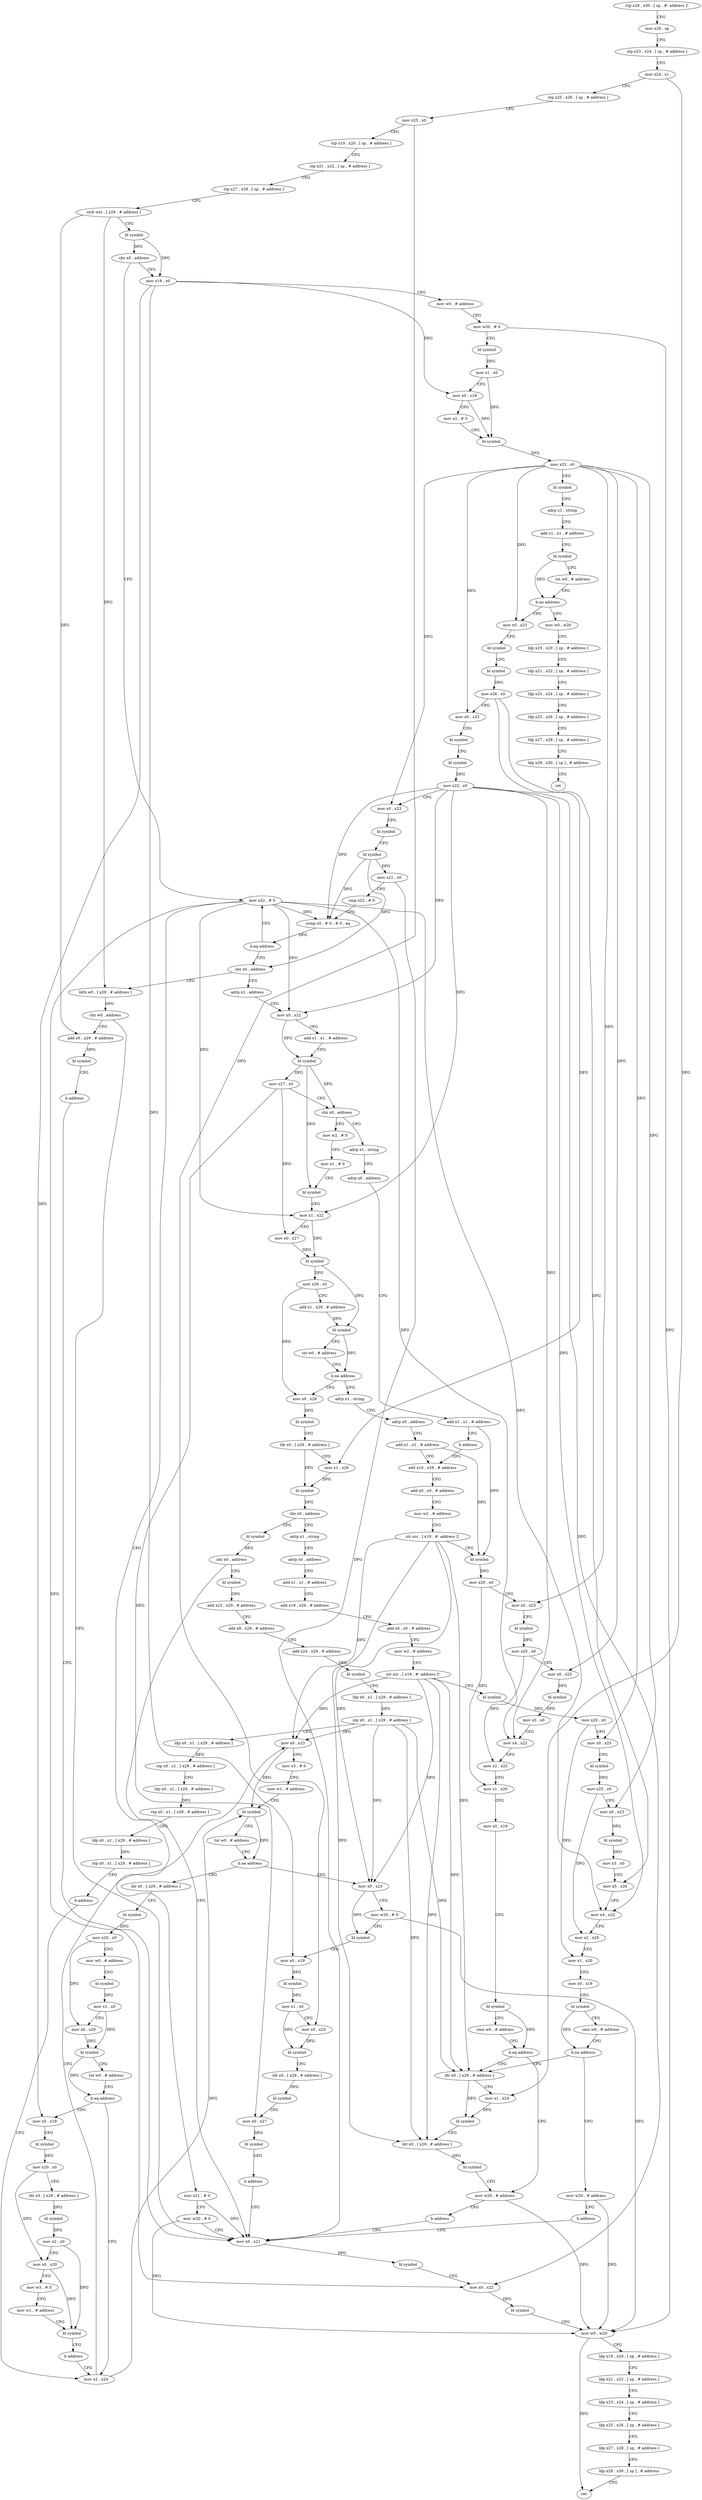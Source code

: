 digraph "func" {
"111280" [label = "stp x29 , x30 , [ sp , #- address ]!" ]
"111284" [label = "mov x29 , sp" ]
"111288" [label = "stp x23 , x24 , [ sp , # address ]" ]
"111292" [label = "mov x24 , x1" ]
"111296" [label = "stp x25 , x26 , [ sp , # address ]" ]
"111300" [label = "mov x25 , x0" ]
"111304" [label = "stp x19 , x20 , [ sp , # address ]" ]
"111308" [label = "stp x21 , x22 , [ sp , # address ]" ]
"111312" [label = "stp x27 , x28 , [ sp , # address ]" ]
"111316" [label = "strb wzr , [ x29 , # address ]" ]
"111320" [label = "bl symbol" ]
"111324" [label = "cbz x0 , address" ]
"111512" [label = "mov x22 , # 0" ]
"111328" [label = "mov x19 , x0" ]
"111516" [label = "mov x21 , # 0" ]
"111520" [label = "mov w20 , # 0" ]
"111524" [label = "mov x0 , x21" ]
"111332" [label = "mov w0 , # address" ]
"111336" [label = "mov w20 , # 0" ]
"111340" [label = "bl symbol" ]
"111344" [label = "mov x1 , x0" ]
"111348" [label = "mov x0 , x19" ]
"111352" [label = "mov x2 , # 0" ]
"111356" [label = "bl symbol" ]
"111360" [label = "mov x23 , x0" ]
"111364" [label = "bl symbol" ]
"111368" [label = "adrp x1 , string" ]
"111372" [label = "add x1 , x1 , # address" ]
"111376" [label = "bl symbol" ]
"111380" [label = "tst w0 , # address" ]
"111384" [label = "b.ne address" ]
"111424" [label = "mov x0 , x23" ]
"111388" [label = "mov w0 , w20" ]
"111428" [label = "bl symbol" ]
"111432" [label = "bl symbol" ]
"111436" [label = "mov x26 , x0" ]
"111440" [label = "mov x0 , x23" ]
"111444" [label = "bl symbol" ]
"111448" [label = "bl symbol" ]
"111452" [label = "mov x22 , x0" ]
"111456" [label = "mov x0 , x23" ]
"111460" [label = "bl symbol" ]
"111464" [label = "bl symbol" ]
"111468" [label = "mov x21 , x0" ]
"111472" [label = "cmp x22 , # 0" ]
"111476" [label = "ccmp x0 , # 0 , # 0 , eq" ]
"111480" [label = "b.eq address" ]
"111484" [label = "cbz x0 , address" ]
"111392" [label = "ldp x19 , x20 , [ sp , # address ]" ]
"111396" [label = "ldp x21 , x22 , [ sp , # address ]" ]
"111400" [label = "ldp x23 , x24 , [ sp , # address ]" ]
"111404" [label = "ldp x25 , x26 , [ sp , # address ]" ]
"111408" [label = "ldp x27 , x28 , [ sp , # address ]" ]
"111412" [label = "ldp x29 , x30 , [ sp ] , # address" ]
"111416" [label = "ret" ]
"111572" [label = "adrp x1 , address" ]
"111488" [label = "ldrb w0 , [ x29 , # address ]" ]
"111576" [label = "mov x0 , x22" ]
"111580" [label = "add x1 , x1 , # address" ]
"111584" [label = "bl symbol" ]
"111588" [label = "mov x27 , x0" ]
"111592" [label = "cbz x0 , address" ]
"112012" [label = "adrp x1 , string" ]
"111596" [label = "mov w2 , # 0" ]
"111492" [label = "cbz w0 , address" ]
"111496" [label = "add x0 , x29 , # address" ]
"112016" [label = "adrp x0 , address" ]
"112020" [label = "add x1 , x1 , # address" ]
"112024" [label = "b address" ]
"111652" [label = "add x19 , x29 , # address" ]
"111600" [label = "mov x1 , # 0" ]
"111604" [label = "bl symbol" ]
"111608" [label = "mov x1 , x22" ]
"111612" [label = "mov x0 , x27" ]
"111616" [label = "bl symbol" ]
"111620" [label = "mov x28 , x0" ]
"111624" [label = "add x1 , x29 , # address" ]
"111628" [label = "bl symbol" ]
"111632" [label = "tst w0 , # address" ]
"111636" [label = "b.ne address" ]
"111756" [label = "mov x0 , x28" ]
"111640" [label = "adrp x1 , string" ]
"111528" [label = "bl symbol" ]
"111532" [label = "mov x0 , x22" ]
"111536" [label = "bl symbol" ]
"111540" [label = "mov w0 , w20" ]
"111544" [label = "ldp x19 , x20 , [ sp , # address ]" ]
"111548" [label = "ldp x21 , x22 , [ sp , # address ]" ]
"111552" [label = "ldp x23 , x24 , [ sp , # address ]" ]
"111556" [label = "ldp x25 , x26 , [ sp , # address ]" ]
"111560" [label = "ldp x27 , x28 , [ sp , # address ]" ]
"111564" [label = "ldp x29 , x30 , [ sp ] , # address" ]
"111568" [label = "ret" ]
"111500" [label = "bl symbol" ]
"111504" [label = "b address" ]
"111656" [label = "add x0 , x0 , # address" ]
"111660" [label = "mov w2 , # address" ]
"111664" [label = "str xzr , [ x19 , #- address ]!" ]
"111668" [label = "bl symbol" ]
"111672" [label = "mov x20 , x0" ]
"111676" [label = "mov x0 , x23" ]
"111680" [label = "bl symbol" ]
"111684" [label = "mov x25 , x0" ]
"111688" [label = "mov x0 , x23" ]
"111692" [label = "bl symbol" ]
"111696" [label = "mov x3 , x0" ]
"111700" [label = "mov x4 , x22" ]
"111704" [label = "mov x2 , x25" ]
"111708" [label = "mov x1 , x20" ]
"111712" [label = "mov x0 , x19" ]
"111716" [label = "bl symbol" ]
"111720" [label = "cmn w0 , # address" ]
"111724" [label = "b.eq address" ]
"111748" [label = "mov w20 , # address" ]
"111728" [label = "ldr x0 , [ x29 , # address ]" ]
"111760" [label = "bl symbol" ]
"111764" [label = "ldr x0 , [ x29 , # address ]" ]
"111768" [label = "mov x1 , x26" ]
"111772" [label = "bl symbol" ]
"111776" [label = "cbz x0 , address" ]
"112028" [label = "adrp x1 , string" ]
"111780" [label = "bl symbol" ]
"111644" [label = "adrp x0 , address" ]
"111648" [label = "add x1 , x1 , # address" ]
"111752" [label = "b address" ]
"111732" [label = "mov x1 , x24" ]
"111736" [label = "bl symbol" ]
"111740" [label = "ldr x0 , [ x29 , # address ]" ]
"111744" [label = "bl symbol" ]
"112032" [label = "adrp x0 , address" ]
"112036" [label = "add x1 , x1 , # address" ]
"112040" [label = "add x19 , x29 , # address" ]
"112044" [label = "add x0 , x0 , # address" ]
"112048" [label = "mov w2 , # address" ]
"112052" [label = "str xzr , [ x19 , #- address ]!" ]
"112056" [label = "bl symbol" ]
"112060" [label = "mov x20 , x0" ]
"112064" [label = "mov x0 , x23" ]
"112068" [label = "bl symbol" ]
"112072" [label = "mov x25 , x0" ]
"112076" [label = "mov x0 , x23" ]
"112080" [label = "bl symbol" ]
"112084" [label = "mov x3 , x0" ]
"112088" [label = "mov x5 , x26" ]
"112092" [label = "mov x4 , x22" ]
"112096" [label = "mov x2 , x25" ]
"112100" [label = "mov x1 , x20" ]
"112104" [label = "mov x0 , x19" ]
"112108" [label = "bl symbol" ]
"112112" [label = "cmn w0 , # address" ]
"112116" [label = "b.ne address" ]
"112120" [label = "mov w20 , # address" ]
"111784" [label = "cbz x0 , address" ]
"111788" [label = "bl symbol" ]
"112124" [label = "b address" ]
"111792" [label = "add x23 , x29 , # address" ]
"111796" [label = "add x8 , x29 , # address" ]
"111800" [label = "add x24 , x29 , # address" ]
"111804" [label = "bl symbol" ]
"111808" [label = "ldp x0 , x1 , [ x29 , # address ]" ]
"111812" [label = "stp x0 , x1 , [ x29 , # address ]" ]
"111816" [label = "ldp x0 , x1 , [ x29 , # address ]" ]
"111820" [label = "stp x0 , x1 , [ x29 , # address ]" ]
"111824" [label = "ldp x0 , x1 , [ x29 , # address ]" ]
"111828" [label = "stp x0 , x1 , [ x29 , # address ]" ]
"111832" [label = "ldp x0 , x1 , [ x29 , # address ]" ]
"111836" [label = "stp x0 , x1 , [ x29 , # address ]" ]
"111840" [label = "b address" ]
"111888" [label = "mov x2 , x24" ]
"111892" [label = "mov x0 , x23" ]
"111896" [label = "mov x3 , # 0" ]
"111900" [label = "mov w1 , # address" ]
"111904" [label = "bl symbol" ]
"111908" [label = "tst w0 , # address" ]
"111912" [label = "b.ne address" ]
"111848" [label = "ldr x0 , [ x29 , # address ]" ]
"111916" [label = "mov x0 , x23" ]
"111852" [label = "bl symbol" ]
"111856" [label = "mov x20 , x0" ]
"111860" [label = "mov w0 , # address" ]
"111864" [label = "bl symbol" ]
"111868" [label = "mov x1 , x0" ]
"111872" [label = "mov x0 , x20" ]
"111876" [label = "bl symbol" ]
"111880" [label = "tst w0 , # address" ]
"111884" [label = "b.eq address" ]
"111968" [label = "mov x0 , x19" ]
"111920" [label = "mov w20 , # 0" ]
"111924" [label = "bl symbol" ]
"111928" [label = "mov x0 , x19" ]
"111932" [label = "bl symbol" ]
"111936" [label = "mov x1 , x0" ]
"111940" [label = "mov x0 , x25" ]
"111944" [label = "bl symbol" ]
"111948" [label = "ldr x0 , [ x29 , # address ]" ]
"111952" [label = "bl symbol" ]
"111956" [label = "mov x0 , x27" ]
"111960" [label = "bl symbol" ]
"111964" [label = "b address" ]
"111972" [label = "bl symbol" ]
"111976" [label = "mov x20 , x0" ]
"111980" [label = "ldr x0 , [ x29 , # address ]" ]
"111984" [label = "bl symbol" ]
"111988" [label = "mov x2 , x0" ]
"111992" [label = "mov x0 , x20" ]
"111996" [label = "mov w3 , # 0" ]
"112000" [label = "mov w1 , # address" ]
"112004" [label = "bl symbol" ]
"112008" [label = "b address" ]
"111280" -> "111284" [ label = "CFG" ]
"111284" -> "111288" [ label = "CFG" ]
"111288" -> "111292" [ label = "CFG" ]
"111292" -> "111296" [ label = "CFG" ]
"111292" -> "111732" [ label = "DFG" ]
"111296" -> "111300" [ label = "CFG" ]
"111300" -> "111304" [ label = "CFG" ]
"111300" -> "111940" [ label = "DFG" ]
"111304" -> "111308" [ label = "CFG" ]
"111308" -> "111312" [ label = "CFG" ]
"111312" -> "111316" [ label = "CFG" ]
"111316" -> "111320" [ label = "CFG" ]
"111316" -> "111488" [ label = "DFG" ]
"111316" -> "111496" [ label = "DFG" ]
"111320" -> "111324" [ label = "DFG" ]
"111320" -> "111328" [ label = "DFG" ]
"111324" -> "111512" [ label = "CFG" ]
"111324" -> "111328" [ label = "CFG" ]
"111512" -> "111516" [ label = "CFG" ]
"111512" -> "111532" [ label = "DFG" ]
"111512" -> "111476" [ label = "DFG" ]
"111512" -> "111576" [ label = "DFG" ]
"111512" -> "111608" [ label = "DFG" ]
"111512" -> "111700" [ label = "DFG" ]
"111512" -> "112092" [ label = "DFG" ]
"111328" -> "111332" [ label = "CFG" ]
"111328" -> "111348" [ label = "DFG" ]
"111328" -> "111928" [ label = "DFG" ]
"111328" -> "111968" [ label = "DFG" ]
"111516" -> "111520" [ label = "CFG" ]
"111516" -> "111524" [ label = "DFG" ]
"111520" -> "111524" [ label = "CFG" ]
"111520" -> "111540" [ label = "DFG" ]
"111524" -> "111528" [ label = "DFG" ]
"111332" -> "111336" [ label = "CFG" ]
"111336" -> "111340" [ label = "CFG" ]
"111336" -> "111540" [ label = "DFG" ]
"111340" -> "111344" [ label = "DFG" ]
"111344" -> "111348" [ label = "CFG" ]
"111344" -> "111356" [ label = "DFG" ]
"111348" -> "111352" [ label = "CFG" ]
"111348" -> "111356" [ label = "DFG" ]
"111352" -> "111356" [ label = "CFG" ]
"111356" -> "111360" [ label = "DFG" ]
"111360" -> "111364" [ label = "CFG" ]
"111360" -> "111424" [ label = "DFG" ]
"111360" -> "111440" [ label = "DFG" ]
"111360" -> "111456" [ label = "DFG" ]
"111360" -> "111676" [ label = "DFG" ]
"111360" -> "111688" [ label = "DFG" ]
"111360" -> "112064" [ label = "DFG" ]
"111360" -> "112076" [ label = "DFG" ]
"111364" -> "111368" [ label = "CFG" ]
"111368" -> "111372" [ label = "CFG" ]
"111372" -> "111376" [ label = "CFG" ]
"111376" -> "111380" [ label = "CFG" ]
"111376" -> "111384" [ label = "DFG" ]
"111380" -> "111384" [ label = "CFG" ]
"111384" -> "111424" [ label = "CFG" ]
"111384" -> "111388" [ label = "CFG" ]
"111424" -> "111428" [ label = "CFG" ]
"111388" -> "111392" [ label = "CFG" ]
"111428" -> "111432" [ label = "CFG" ]
"111432" -> "111436" [ label = "DFG" ]
"111436" -> "111440" [ label = "CFG" ]
"111436" -> "111768" [ label = "DFG" ]
"111436" -> "112088" [ label = "DFG" ]
"111440" -> "111444" [ label = "CFG" ]
"111444" -> "111448" [ label = "CFG" ]
"111448" -> "111452" [ label = "DFG" ]
"111452" -> "111456" [ label = "CFG" ]
"111452" -> "111532" [ label = "DFG" ]
"111452" -> "111476" [ label = "DFG" ]
"111452" -> "111576" [ label = "DFG" ]
"111452" -> "111608" [ label = "DFG" ]
"111452" -> "111700" [ label = "DFG" ]
"111452" -> "112092" [ label = "DFG" ]
"111456" -> "111460" [ label = "CFG" ]
"111460" -> "111464" [ label = "CFG" ]
"111464" -> "111468" [ label = "DFG" ]
"111464" -> "111476" [ label = "DFG" ]
"111464" -> "111484" [ label = "DFG" ]
"111468" -> "111472" [ label = "CFG" ]
"111468" -> "111524" [ label = "DFG" ]
"111472" -> "111476" [ label = "CFG" ]
"111476" -> "111480" [ label = "DFG" ]
"111480" -> "111512" [ label = "CFG" ]
"111480" -> "111484" [ label = "CFG" ]
"111484" -> "111572" [ label = "CFG" ]
"111484" -> "111488" [ label = "CFG" ]
"111392" -> "111396" [ label = "CFG" ]
"111396" -> "111400" [ label = "CFG" ]
"111400" -> "111404" [ label = "CFG" ]
"111404" -> "111408" [ label = "CFG" ]
"111408" -> "111412" [ label = "CFG" ]
"111412" -> "111416" [ label = "CFG" ]
"111572" -> "111576" [ label = "CFG" ]
"111488" -> "111492" [ label = "DFG" ]
"111576" -> "111580" [ label = "CFG" ]
"111576" -> "111584" [ label = "DFG" ]
"111580" -> "111584" [ label = "CFG" ]
"111584" -> "111588" [ label = "DFG" ]
"111584" -> "111592" [ label = "DFG" ]
"111584" -> "111604" [ label = "DFG" ]
"111588" -> "111592" [ label = "CFG" ]
"111588" -> "111612" [ label = "DFG" ]
"111588" -> "111956" [ label = "DFG" ]
"111592" -> "112012" [ label = "CFG" ]
"111592" -> "111596" [ label = "CFG" ]
"112012" -> "112016" [ label = "CFG" ]
"111596" -> "111600" [ label = "CFG" ]
"111492" -> "111524" [ label = "CFG" ]
"111492" -> "111496" [ label = "CFG" ]
"111496" -> "111500" [ label = "DFG" ]
"112016" -> "112020" [ label = "CFG" ]
"112020" -> "112024" [ label = "CFG" ]
"112020" -> "111668" [ label = "DFG" ]
"112024" -> "111652" [ label = "CFG" ]
"111652" -> "111656" [ label = "CFG" ]
"111600" -> "111604" [ label = "CFG" ]
"111604" -> "111608" [ label = "CFG" ]
"111608" -> "111612" [ label = "CFG" ]
"111608" -> "111616" [ label = "DFG" ]
"111612" -> "111616" [ label = "DFG" ]
"111616" -> "111620" [ label = "DFG" ]
"111616" -> "111628" [ label = "DFG" ]
"111620" -> "111624" [ label = "CFG" ]
"111620" -> "111756" [ label = "DFG" ]
"111624" -> "111628" [ label = "DFG" ]
"111628" -> "111632" [ label = "CFG" ]
"111628" -> "111636" [ label = "DFG" ]
"111632" -> "111636" [ label = "CFG" ]
"111636" -> "111756" [ label = "CFG" ]
"111636" -> "111640" [ label = "CFG" ]
"111756" -> "111760" [ label = "DFG" ]
"111640" -> "111644" [ label = "CFG" ]
"111528" -> "111532" [ label = "CFG" ]
"111532" -> "111536" [ label = "DFG" ]
"111536" -> "111540" [ label = "CFG" ]
"111540" -> "111544" [ label = "CFG" ]
"111540" -> "111568" [ label = "DFG" ]
"111544" -> "111548" [ label = "CFG" ]
"111548" -> "111552" [ label = "CFG" ]
"111552" -> "111556" [ label = "CFG" ]
"111556" -> "111560" [ label = "CFG" ]
"111560" -> "111564" [ label = "CFG" ]
"111564" -> "111568" [ label = "CFG" ]
"111500" -> "111504" [ label = "CFG" ]
"111504" -> "111524" [ label = "CFG" ]
"111656" -> "111660" [ label = "CFG" ]
"111660" -> "111664" [ label = "CFG" ]
"111664" -> "111668" [ label = "CFG" ]
"111664" -> "111728" [ label = "DFG" ]
"111664" -> "111740" [ label = "DFG" ]
"111664" -> "111892" [ label = "DFG" ]
"111664" -> "111916" [ label = "DFG" ]
"111668" -> "111672" [ label = "DFG" ]
"111672" -> "111676" [ label = "CFG" ]
"111672" -> "111708" [ label = "DFG" ]
"111676" -> "111680" [ label = "CFG" ]
"111680" -> "111684" [ label = "DFG" ]
"111684" -> "111688" [ label = "CFG" ]
"111684" -> "111704" [ label = "DFG" ]
"111688" -> "111692" [ label = "DFG" ]
"111692" -> "111696" [ label = "DFG" ]
"111696" -> "111700" [ label = "CFG" ]
"111700" -> "111704" [ label = "CFG" ]
"111704" -> "111708" [ label = "CFG" ]
"111708" -> "111712" [ label = "CFG" ]
"111712" -> "111716" [ label = "CFG" ]
"111716" -> "111720" [ label = "CFG" ]
"111716" -> "111724" [ label = "DFG" ]
"111720" -> "111724" [ label = "CFG" ]
"111724" -> "111748" [ label = "CFG" ]
"111724" -> "111728" [ label = "CFG" ]
"111748" -> "111752" [ label = "CFG" ]
"111748" -> "111540" [ label = "DFG" ]
"111728" -> "111732" [ label = "CFG" ]
"111728" -> "111736" [ label = "DFG" ]
"111760" -> "111764" [ label = "CFG" ]
"111764" -> "111768" [ label = "CFG" ]
"111764" -> "111772" [ label = "DFG" ]
"111768" -> "111772" [ label = "DFG" ]
"111772" -> "111776" [ label = "DFG" ]
"111776" -> "112028" [ label = "CFG" ]
"111776" -> "111780" [ label = "CFG" ]
"112028" -> "112032" [ label = "CFG" ]
"111780" -> "111784" [ label = "DFG" ]
"111644" -> "111648" [ label = "CFG" ]
"111648" -> "111652" [ label = "CFG" ]
"111648" -> "111668" [ label = "DFG" ]
"111752" -> "111524" [ label = "CFG" ]
"111732" -> "111736" [ label = "DFG" ]
"111736" -> "111740" [ label = "CFG" ]
"111740" -> "111744" [ label = "DFG" ]
"111744" -> "111748" [ label = "CFG" ]
"112032" -> "112036" [ label = "CFG" ]
"112036" -> "112040" [ label = "CFG" ]
"112040" -> "112044" [ label = "CFG" ]
"112044" -> "112048" [ label = "CFG" ]
"112048" -> "112052" [ label = "CFG" ]
"112052" -> "112056" [ label = "CFG" ]
"112052" -> "111728" [ label = "DFG" ]
"112052" -> "111740" [ label = "DFG" ]
"112052" -> "111892" [ label = "DFG" ]
"112052" -> "111916" [ label = "DFG" ]
"112056" -> "112060" [ label = "DFG" ]
"112060" -> "112064" [ label = "CFG" ]
"112060" -> "112100" [ label = "DFG" ]
"112064" -> "112068" [ label = "CFG" ]
"112068" -> "112072" [ label = "DFG" ]
"112072" -> "112076" [ label = "CFG" ]
"112072" -> "112096" [ label = "DFG" ]
"112076" -> "112080" [ label = "DFG" ]
"112080" -> "112084" [ label = "DFG" ]
"112084" -> "112088" [ label = "CFG" ]
"112088" -> "112092" [ label = "CFG" ]
"112092" -> "112096" [ label = "CFG" ]
"112096" -> "112100" [ label = "CFG" ]
"112100" -> "112104" [ label = "CFG" ]
"112104" -> "112108" [ label = "CFG" ]
"112108" -> "112112" [ label = "CFG" ]
"112108" -> "112116" [ label = "DFG" ]
"112112" -> "112116" [ label = "CFG" ]
"112116" -> "111728" [ label = "CFG" ]
"112116" -> "112120" [ label = "CFG" ]
"112120" -> "112124" [ label = "CFG" ]
"112120" -> "111540" [ label = "DFG" ]
"111784" -> "111524" [ label = "CFG" ]
"111784" -> "111788" [ label = "CFG" ]
"111788" -> "111792" [ label = "CFG" ]
"112124" -> "111524" [ label = "CFG" ]
"111792" -> "111796" [ label = "CFG" ]
"111796" -> "111800" [ label = "CFG" ]
"111800" -> "111804" [ label = "CFG" ]
"111804" -> "111808" [ label = "CFG" ]
"111808" -> "111812" [ label = "DFG" ]
"111812" -> "111816" [ label = "CFG" ]
"111812" -> "111728" [ label = "DFG" ]
"111812" -> "111740" [ label = "DFG" ]
"111812" -> "111892" [ label = "DFG" ]
"111812" -> "111916" [ label = "DFG" ]
"111816" -> "111820" [ label = "DFG" ]
"111820" -> "111824" [ label = "CFG" ]
"111824" -> "111828" [ label = "DFG" ]
"111828" -> "111832" [ label = "CFG" ]
"111832" -> "111836" [ label = "DFG" ]
"111836" -> "111840" [ label = "CFG" ]
"111840" -> "111888" [ label = "CFG" ]
"111888" -> "111892" [ label = "CFG" ]
"111888" -> "111904" [ label = "DFG" ]
"111892" -> "111896" [ label = "CFG" ]
"111892" -> "111904" [ label = "DFG" ]
"111896" -> "111900" [ label = "CFG" ]
"111900" -> "111904" [ label = "CFG" ]
"111904" -> "111908" [ label = "CFG" ]
"111904" -> "111912" [ label = "DFG" ]
"111908" -> "111912" [ label = "CFG" ]
"111912" -> "111848" [ label = "CFG" ]
"111912" -> "111916" [ label = "CFG" ]
"111848" -> "111852" [ label = "CFG" ]
"111916" -> "111920" [ label = "CFG" ]
"111916" -> "111924" [ label = "DFG" ]
"111852" -> "111856" [ label = "DFG" ]
"111856" -> "111860" [ label = "CFG" ]
"111856" -> "111872" [ label = "DFG" ]
"111860" -> "111864" [ label = "CFG" ]
"111864" -> "111868" [ label = "DFG" ]
"111868" -> "111872" [ label = "CFG" ]
"111868" -> "111876" [ label = "DFG" ]
"111872" -> "111876" [ label = "DFG" ]
"111876" -> "111880" [ label = "CFG" ]
"111876" -> "111884" [ label = "DFG" ]
"111880" -> "111884" [ label = "CFG" ]
"111884" -> "111968" [ label = "CFG" ]
"111884" -> "111888" [ label = "CFG" ]
"111968" -> "111972" [ label = "CFG" ]
"111920" -> "111924" [ label = "CFG" ]
"111920" -> "111540" [ label = "DFG" ]
"111924" -> "111928" [ label = "CFG" ]
"111928" -> "111932" [ label = "DFG" ]
"111932" -> "111936" [ label = "DFG" ]
"111936" -> "111940" [ label = "CFG" ]
"111936" -> "111944" [ label = "DFG" ]
"111940" -> "111944" [ label = "DFG" ]
"111944" -> "111948" [ label = "CFG" ]
"111948" -> "111952" [ label = "DFG" ]
"111952" -> "111956" [ label = "CFG" ]
"111956" -> "111960" [ label = "DFG" ]
"111960" -> "111964" [ label = "CFG" ]
"111964" -> "111524" [ label = "CFG" ]
"111972" -> "111976" [ label = "DFG" ]
"111976" -> "111980" [ label = "CFG" ]
"111976" -> "111992" [ label = "DFG" ]
"111980" -> "111984" [ label = "DFG" ]
"111984" -> "111988" [ label = "DFG" ]
"111988" -> "111992" [ label = "CFG" ]
"111988" -> "112004" [ label = "DFG" ]
"111992" -> "111996" [ label = "CFG" ]
"111992" -> "112004" [ label = "DFG" ]
"111996" -> "112000" [ label = "CFG" ]
"112000" -> "112004" [ label = "CFG" ]
"112004" -> "112008" [ label = "CFG" ]
"112008" -> "111888" [ label = "CFG" ]
}
